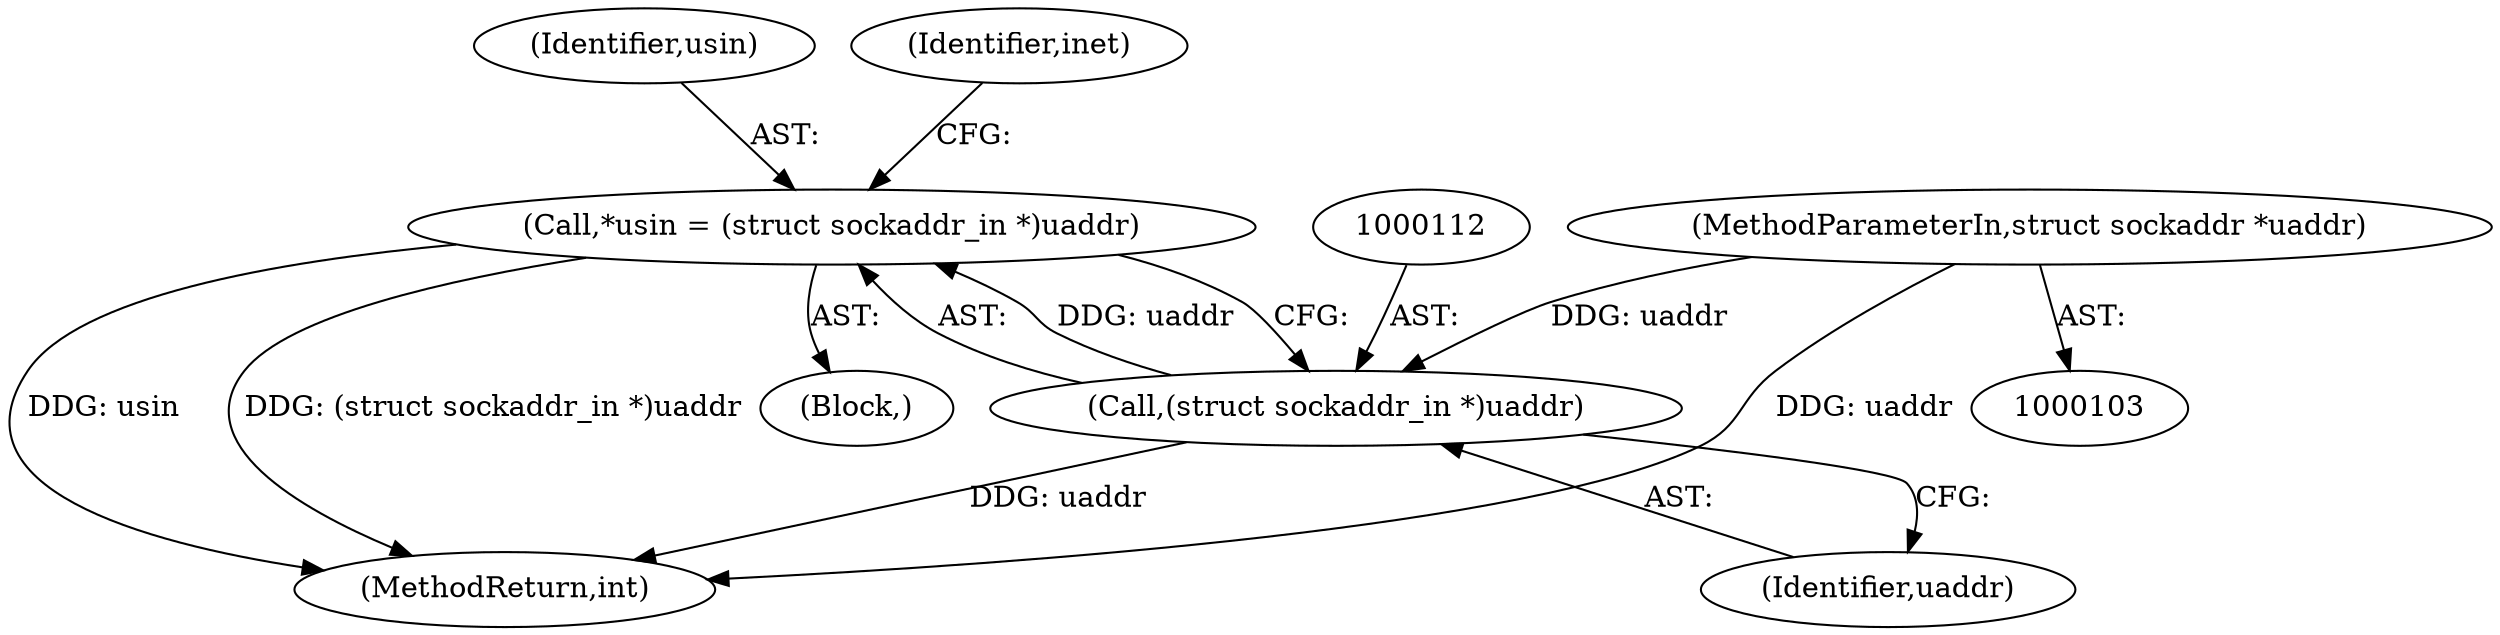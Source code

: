 digraph "0_linux_f6d8bd051c391c1c0458a30b2a7abcd939329259@pointer" {
"1000109" [label="(Call,*usin = (struct sockaddr_in *)uaddr)"];
"1000111" [label="(Call,(struct sockaddr_in *)uaddr)"];
"1000105" [label="(MethodParameterIn,struct sockaddr *uaddr)"];
"1000110" [label="(Identifier,usin)"];
"1000411" [label="(MethodReturn,int)"];
"1000111" [label="(Call,(struct sockaddr_in *)uaddr)"];
"1000109" [label="(Call,*usin = (struct sockaddr_in *)uaddr)"];
"1000116" [label="(Identifier,inet)"];
"1000107" [label="(Block,)"];
"1000105" [label="(MethodParameterIn,struct sockaddr *uaddr)"];
"1000113" [label="(Identifier,uaddr)"];
"1000109" -> "1000107"  [label="AST: "];
"1000109" -> "1000111"  [label="CFG: "];
"1000110" -> "1000109"  [label="AST: "];
"1000111" -> "1000109"  [label="AST: "];
"1000116" -> "1000109"  [label="CFG: "];
"1000109" -> "1000411"  [label="DDG: usin"];
"1000109" -> "1000411"  [label="DDG: (struct sockaddr_in *)uaddr"];
"1000111" -> "1000109"  [label="DDG: uaddr"];
"1000111" -> "1000113"  [label="CFG: "];
"1000112" -> "1000111"  [label="AST: "];
"1000113" -> "1000111"  [label="AST: "];
"1000111" -> "1000411"  [label="DDG: uaddr"];
"1000105" -> "1000111"  [label="DDG: uaddr"];
"1000105" -> "1000103"  [label="AST: "];
"1000105" -> "1000411"  [label="DDG: uaddr"];
}
